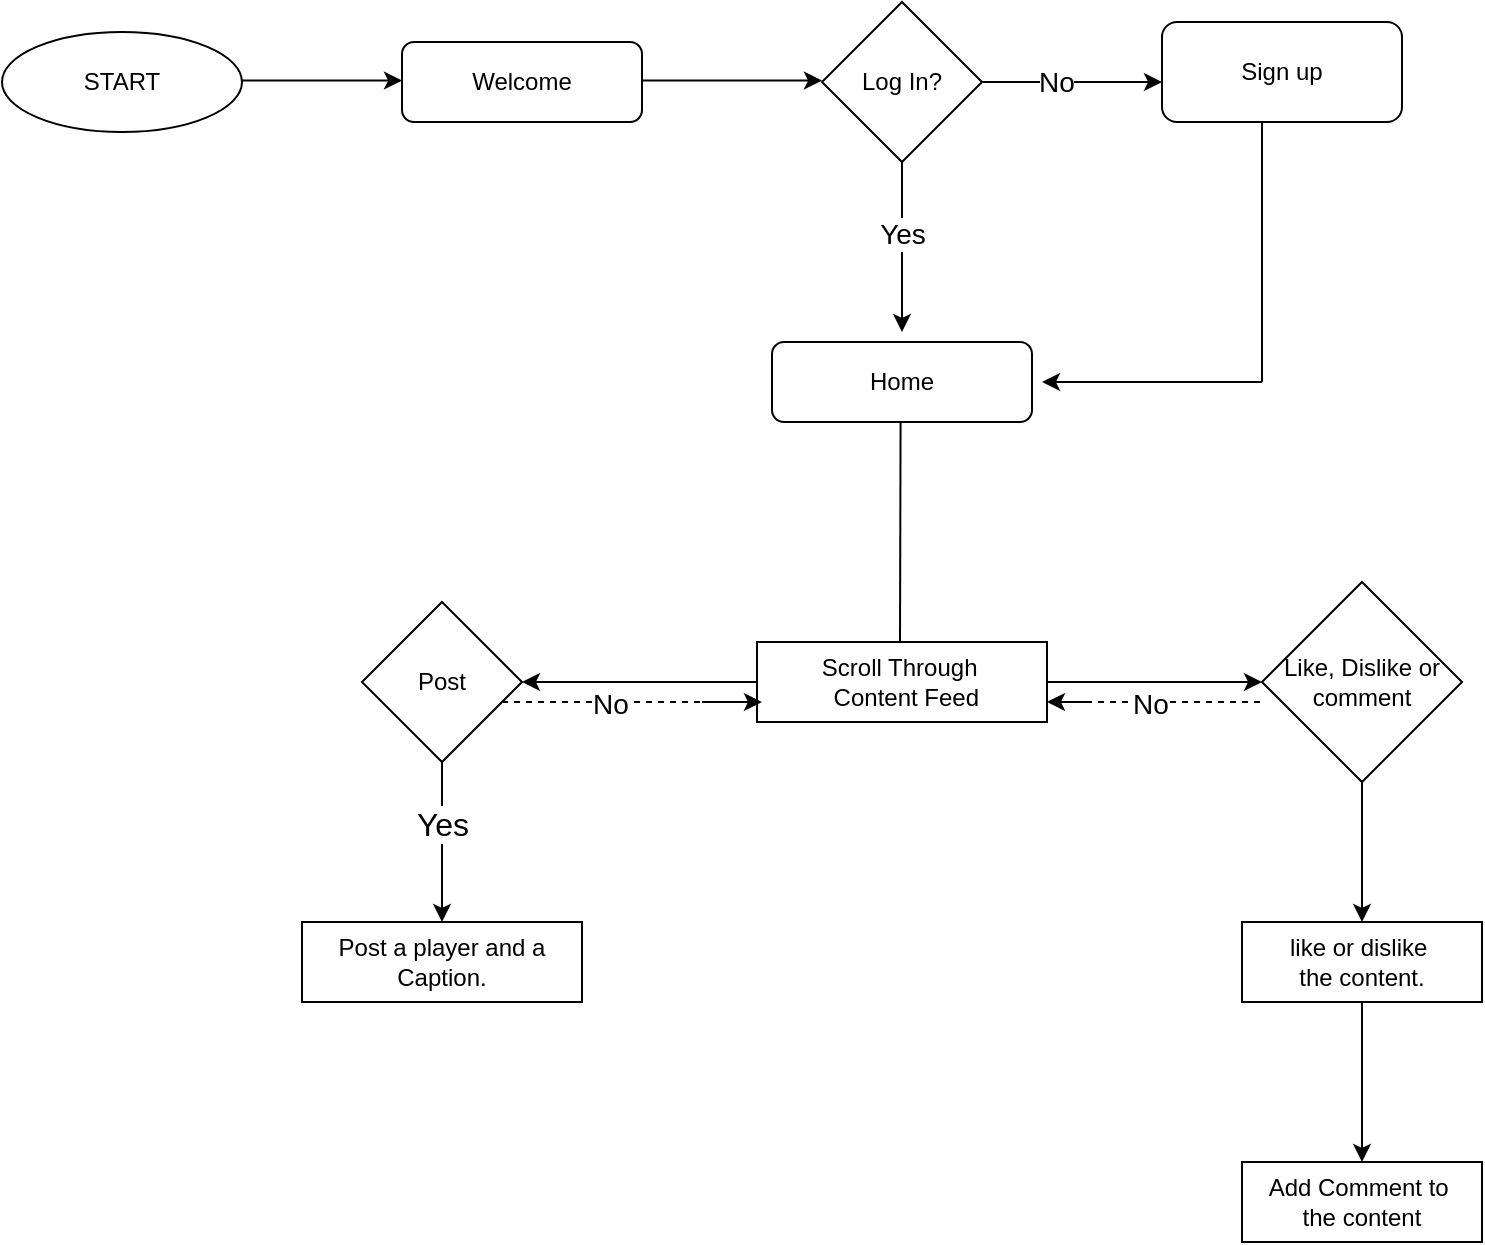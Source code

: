 <mxfile version="14.9.8" type="google"><diagram id="Rkq5rc25VJA_1XalZAhN" name="Page-1"><mxGraphModel dx="815" dy="471" grid="1" gridSize="10" guides="1" tooltips="1" connect="1" arrows="1" fold="1" page="1" pageScale="1" pageWidth="850" pageHeight="1100" math="0" shadow="0"><root><mxCell id="0"/><mxCell id="1" parent="0"/><mxCell id="OIfB2NiPAb4UqwZulA_d-2" value="START" style="ellipse;whiteSpace=wrap;html=1;" parent="1" vertex="1"><mxGeometry x="10" y="155" width="120" height="50" as="geometry"/></mxCell><mxCell id="OIfB2NiPAb4UqwZulA_d-3" value="" style="endArrow=classic;html=1;" parent="1" edge="1"><mxGeometry width="50" height="50" relative="1" as="geometry"><mxPoint x="130" y="179.29" as="sourcePoint"/><mxPoint x="210" y="179.29" as="targetPoint"/></mxGeometry></mxCell><mxCell id="OIfB2NiPAb4UqwZulA_d-4" value="Welcome" style="rounded=1;whiteSpace=wrap;html=1;" parent="1" vertex="1"><mxGeometry x="210" y="160" width="120" height="40" as="geometry"/></mxCell><mxCell id="OIfB2NiPAb4UqwZulA_d-5" value="Log In?" style="rhombus;whiteSpace=wrap;html=1;" parent="1" vertex="1"><mxGeometry x="420" y="140" width="80" height="80" as="geometry"/></mxCell><mxCell id="OIfB2NiPAb4UqwZulA_d-7" value="Sign up" style="rounded=1;whiteSpace=wrap;html=1;" parent="1" vertex="1"><mxGeometry x="590" y="150" width="120" height="50" as="geometry"/></mxCell><mxCell id="OIfB2NiPAb4UqwZulA_d-11" value="" style="endArrow=classic;html=1;" parent="1" edge="1"><mxGeometry width="50" height="50" relative="1" as="geometry"><mxPoint x="460" y="220" as="sourcePoint"/><mxPoint x="460" y="305" as="targetPoint"/></mxGeometry></mxCell><mxCell id="OIfB2NiPAb4UqwZulA_d-16" value="&lt;font style=&quot;font-size: 14px&quot;&gt;Yes&lt;/font&gt;" style="edgeLabel;html=1;align=center;verticalAlign=middle;resizable=0;points=[];" parent="OIfB2NiPAb4UqwZulA_d-11" vertex="1" connectable="0"><mxGeometry x="-0.278" y="4" relative="1" as="geometry"><mxPoint x="-4" y="5" as="offset"/></mxGeometry></mxCell><mxCell id="OIfB2NiPAb4UqwZulA_d-12" value="Home" style="rounded=1;whiteSpace=wrap;html=1;" parent="1" vertex="1"><mxGeometry x="395" y="310" width="130" height="40" as="geometry"/></mxCell><mxCell id="OIfB2NiPAb4UqwZulA_d-13" value="" style="endArrow=none;html=1;" parent="1" edge="1"><mxGeometry width="50" height="50" relative="1" as="geometry"><mxPoint x="640" y="330" as="sourcePoint"/><mxPoint x="640" y="200" as="targetPoint"/></mxGeometry></mxCell><mxCell id="OIfB2NiPAb4UqwZulA_d-14" value="" style="endArrow=classic;html=1;" parent="1" edge="1"><mxGeometry width="50" height="50" relative="1" as="geometry"><mxPoint x="640" y="330" as="sourcePoint"/><mxPoint x="530" y="330" as="targetPoint"/></mxGeometry></mxCell><mxCell id="OIfB2NiPAb4UqwZulA_d-21" value="" style="endArrow=classic;html=1;" parent="1" edge="1"><mxGeometry width="50" height="50" relative="1" as="geometry"><mxPoint x="330" y="179.29" as="sourcePoint"/><mxPoint x="420" y="179.29" as="targetPoint"/></mxGeometry></mxCell><mxCell id="OIfB2NiPAb4UqwZulA_d-22" value="" style="endArrow=classic;html=1;" parent="1" edge="1"><mxGeometry width="50" height="50" relative="1" as="geometry"><mxPoint x="500" y="180" as="sourcePoint"/><mxPoint x="590" y="180" as="targetPoint"/></mxGeometry></mxCell><mxCell id="OIfB2NiPAb4UqwZulA_d-29" value="&lt;font style=&quot;font-size: 14px&quot;&gt;No&lt;/font&gt;" style="edgeLabel;html=1;align=center;verticalAlign=middle;resizable=0;points=[];" parent="OIfB2NiPAb4UqwZulA_d-22" vertex="1" connectable="0"><mxGeometry x="-0.186" relative="1" as="geometry"><mxPoint as="offset"/></mxGeometry></mxCell><mxCell id="OIfB2NiPAb4UqwZulA_d-23" value="" style="endArrow=none;html=1;" parent="1" edge="1"><mxGeometry width="50" height="50" relative="1" as="geometry"><mxPoint x="459" y="460" as="sourcePoint"/><mxPoint x="459.29" y="350" as="targetPoint"/></mxGeometry></mxCell><mxCell id="OIfB2NiPAb4UqwZulA_d-24" value="Scroll Through&amp;nbsp;&lt;br&gt;&amp;nbsp;Content Feed" style="rounded=0;whiteSpace=wrap;html=1;" parent="1" vertex="1"><mxGeometry x="387.5" y="460" width="145" height="40" as="geometry"/></mxCell><mxCell id="OIfB2NiPAb4UqwZulA_d-25" value="" style="endArrow=classic;html=1;" parent="1" edge="1"><mxGeometry width="50" height="50" relative="1" as="geometry"><mxPoint x="387.5" y="480" as="sourcePoint"/><mxPoint x="270" y="480" as="targetPoint"/></mxGeometry></mxCell><mxCell id="OIfB2NiPAb4UqwZulA_d-26" value="Post" style="rhombus;whiteSpace=wrap;html=1;" parent="1" vertex="1"><mxGeometry x="190" y="440" width="80" height="80" as="geometry"/></mxCell><mxCell id="OIfB2NiPAb4UqwZulA_d-27" value="" style="endArrow=classic;html=1;" parent="1" edge="1"><mxGeometry width="50" height="50" relative="1" as="geometry"><mxPoint x="230" y="520" as="sourcePoint"/><mxPoint x="230" y="600" as="targetPoint"/></mxGeometry></mxCell><mxCell id="OIfB2NiPAb4UqwZulA_d-28" value="&lt;font style=&quot;font-size: 16px&quot;&gt;Yes&lt;/font&gt;" style="edgeLabel;html=1;align=center;verticalAlign=middle;resizable=0;points=[];" parent="OIfB2NiPAb4UqwZulA_d-27" vertex="1" connectable="0"><mxGeometry x="-0.221" relative="1" as="geometry"><mxPoint as="offset"/></mxGeometry></mxCell><mxCell id="OIfB2NiPAb4UqwZulA_d-30" value="Post a player and a Caption." style="rounded=0;whiteSpace=wrap;html=1;" parent="1" vertex="1"><mxGeometry x="160" y="600" width="140" height="40" as="geometry"/></mxCell><mxCell id="OIfB2NiPAb4UqwZulA_d-31" value="" style="endArrow=none;dashed=1;html=1;" parent="1" edge="1"><mxGeometry width="50" height="50" relative="1" as="geometry"><mxPoint x="260" y="490" as="sourcePoint"/><mxPoint x="380" y="490" as="targetPoint"/></mxGeometry></mxCell><mxCell id="OIfB2NiPAb4UqwZulA_d-32" value="&lt;font style=&quot;font-size: 14px&quot;&gt;No&lt;/font&gt;" style="edgeLabel;html=1;align=center;verticalAlign=middle;resizable=0;points=[];" parent="OIfB2NiPAb4UqwZulA_d-31" vertex="1" connectable="0"><mxGeometry x="-0.103" y="-1" relative="1" as="geometry"><mxPoint as="offset"/></mxGeometry></mxCell><mxCell id="OIfB2NiPAb4UqwZulA_d-33" value="" style="endArrow=classic;html=1;" parent="1" edge="1"><mxGeometry width="50" height="50" relative="1" as="geometry"><mxPoint x="532.5" y="480" as="sourcePoint"/><mxPoint x="640" y="480" as="targetPoint"/></mxGeometry></mxCell><mxCell id="OIfB2NiPAb4UqwZulA_d-34" value="Like, Dislike or comment" style="rhombus;whiteSpace=wrap;html=1;" parent="1" vertex="1"><mxGeometry x="640" y="430" width="100" height="100" as="geometry"/></mxCell><mxCell id="OIfB2NiPAb4UqwZulA_d-35" value="" style="endArrow=classic;html=1;entryX=0.017;entryY=0.75;entryDx=0;entryDy=0;entryPerimeter=0;" parent="1" target="OIfB2NiPAb4UqwZulA_d-24" edge="1"><mxGeometry width="50" height="50" relative="1" as="geometry"><mxPoint x="360" y="490" as="sourcePoint"/><mxPoint x="380" y="470" as="targetPoint"/></mxGeometry></mxCell><mxCell id="OIfB2NiPAb4UqwZulA_d-38" value="" style="endArrow=classic;html=1;" parent="1" edge="1"><mxGeometry width="50" height="50" relative="1" as="geometry"><mxPoint x="690" y="530" as="sourcePoint"/><mxPoint x="690" y="600" as="targetPoint"/></mxGeometry></mxCell><mxCell id="OIfB2NiPAb4UqwZulA_d-39" value="like or dislike&amp;nbsp;&lt;br&gt;the content." style="rounded=0;whiteSpace=wrap;html=1;" parent="1" vertex="1"><mxGeometry x="630" y="600" width="120" height="40" as="geometry"/></mxCell><mxCell id="OIfB2NiPAb4UqwZulA_d-40" value="" style="endArrow=classic;html=1;" parent="1" edge="1"><mxGeometry width="50" height="50" relative="1" as="geometry"><mxPoint x="690" y="640" as="sourcePoint"/><mxPoint x="690" y="720" as="targetPoint"/></mxGeometry></mxCell><mxCell id="OIfB2NiPAb4UqwZulA_d-41" value="Add Comment to&amp;nbsp;&lt;br&gt;the content" style="rounded=0;whiteSpace=wrap;html=1;" parent="1" vertex="1"><mxGeometry x="630" y="720" width="120" height="40" as="geometry"/></mxCell><mxCell id="OIfB2NiPAb4UqwZulA_d-42" value="" style="endArrow=none;dashed=1;html=1;" parent="1" edge="1"><mxGeometry width="50" height="50" relative="1" as="geometry"><mxPoint x="540" y="490" as="sourcePoint"/><mxPoint x="640" y="490" as="targetPoint"/></mxGeometry></mxCell><mxCell id="OIfB2NiPAb4UqwZulA_d-43" value="&lt;font style=&quot;font-size: 14px&quot;&gt;No&lt;/font&gt;" style="edgeLabel;html=1;align=center;verticalAlign=middle;resizable=0;points=[];" parent="OIfB2NiPAb4UqwZulA_d-42" vertex="1" connectable="0"><mxGeometry x="-0.124" y="-1" relative="1" as="geometry"><mxPoint as="offset"/></mxGeometry></mxCell><mxCell id="OIfB2NiPAb4UqwZulA_d-44" value="" style="endArrow=classic;html=1;exitX=1;exitY=0.75;exitDx=0;exitDy=0;entryX=1;entryY=0.75;entryDx=0;entryDy=0;" parent="1" target="OIfB2NiPAb4UqwZulA_d-24" edge="1"><mxGeometry width="50" height="50" relative="1" as="geometry"><mxPoint x="552.5" y="490" as="sourcePoint"/><mxPoint x="532.5" y="510" as="targetPoint"/></mxGeometry></mxCell></root></mxGraphModel></diagram></mxfile>